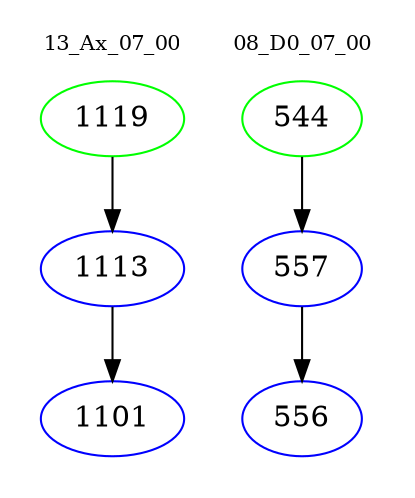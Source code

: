 digraph{
subgraph cluster_0 {
color = white
label = "13_Ax_07_00";
fontsize=10;
T0_1119 [label="1119", color="green"]
T0_1119 -> T0_1113 [color="black"]
T0_1113 [label="1113", color="blue"]
T0_1113 -> T0_1101 [color="black"]
T0_1101 [label="1101", color="blue"]
}
subgraph cluster_1 {
color = white
label = "08_D0_07_00";
fontsize=10;
T1_544 [label="544", color="green"]
T1_544 -> T1_557 [color="black"]
T1_557 [label="557", color="blue"]
T1_557 -> T1_556 [color="black"]
T1_556 [label="556", color="blue"]
}
}

